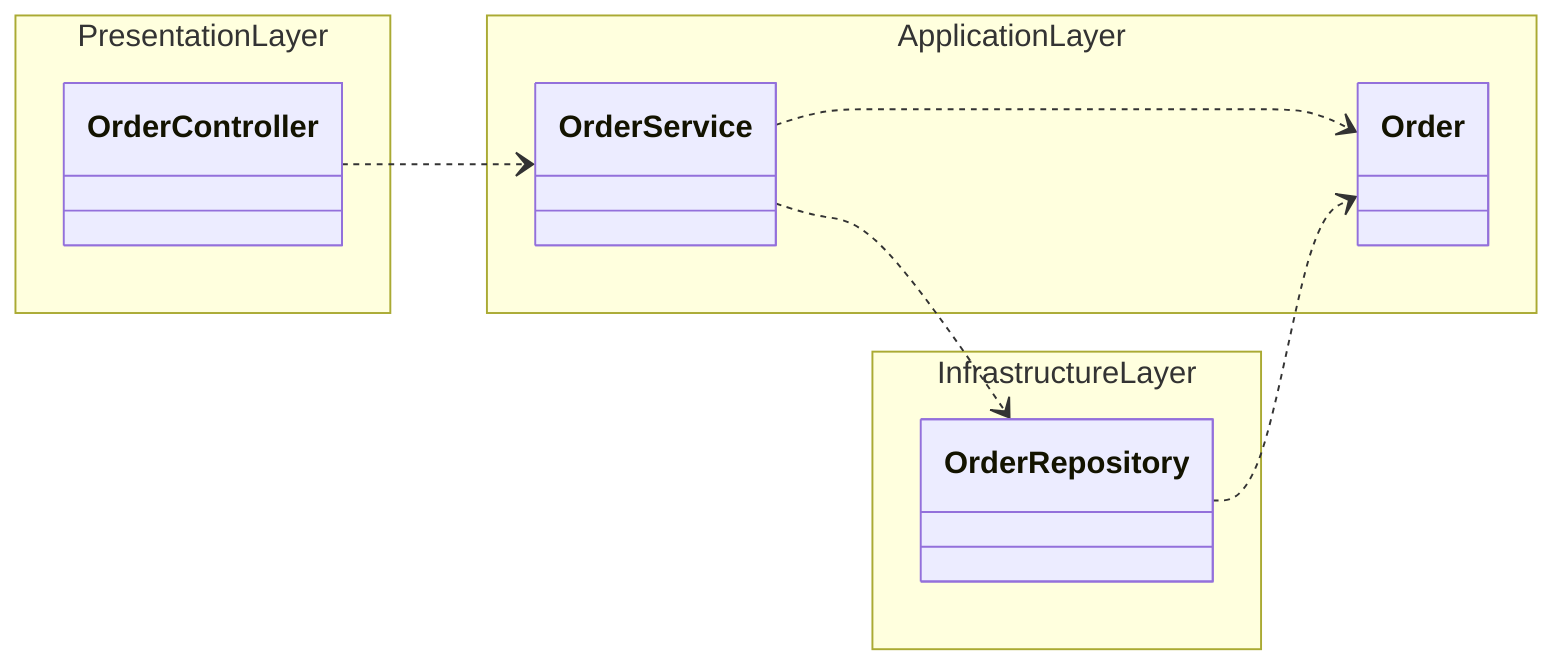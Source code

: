 classDiagram
    direction LR

    namespace PresentationLayer {
        class OrderController
    }

    namespace ApplicationLayer {
        class OrderService
        class Order
    }

    namespace InfrastructureLayer {
        class OrderRepository
    }

    OrderController ..> OrderService
    OrderService ..> Order
    OrderService ..> OrderRepository
    OrderRepository ..> Order